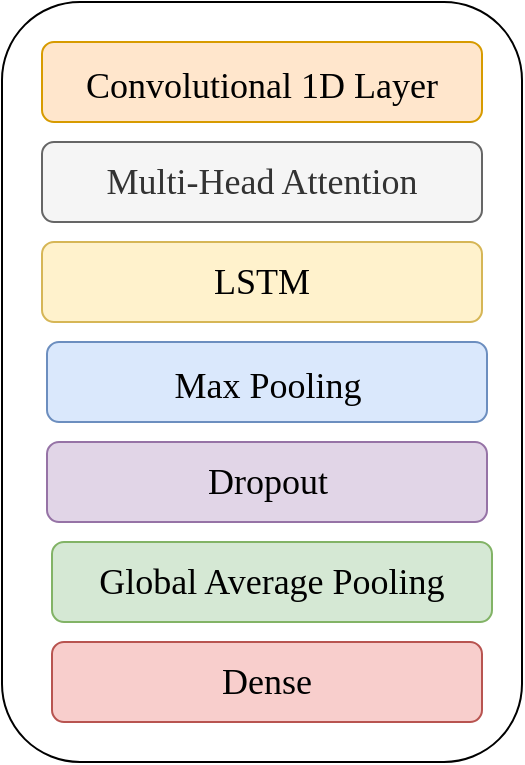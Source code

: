 <mxfile version="15.6.6"><diagram id="INHiX17gvgv9tZZqCgyh" name="Page-1"><mxGraphModel dx="1990" dy="1153" grid="1" gridSize="10" guides="1" tooltips="1" connect="1" arrows="1" fold="1" page="1" pageScale="1" pageWidth="850" pageHeight="1100" math="0" shadow="0"><root><mxCell id="0"/><mxCell id="1" parent="0"/><mxCell id="uWlEpInCetAmP9q7H_Yw-10" value="" style="rounded=1;whiteSpace=wrap;html=1;fillColor=default;strokeColor=default;fontColor=default;" parent="1" vertex="1"><mxGeometry x="335" y="120" width="260" height="380" as="geometry"/></mxCell><mxCell id="uWlEpInCetAmP9q7H_Yw-13" value="&lt;font style=&quot;font-size: 24px&quot; face=&quot;Lucida Console&quot;&gt;&lt;font style=&quot;font-size: 18px&quot;&gt;Convolutional 1D Layer&lt;/font&gt;&lt;br&gt;&lt;/font&gt;" style="rounded=1;whiteSpace=wrap;html=1;strokeColor=#d79b00;fillColor=#ffe6cc;fontColor=default;" parent="1" vertex="1"><mxGeometry x="355" y="140" width="220" height="40" as="geometry"/></mxCell><mxCell id="uWlEpInCetAmP9q7H_Yw-14" value="&lt;font style=&quot;font-size: 18px&quot; face=&quot;Lucida Console&quot;&gt;Max Pooling&lt;/font&gt;&lt;font style=&quot;font-size: 24px&quot; face=&quot;Lucida Console&quot;&gt;&lt;br&gt;&lt;/font&gt;" style="rounded=1;whiteSpace=wrap;html=1;strokeColor=#6c8ebf;fillColor=#dae8fc;fontColor=default;" parent="1" vertex="1"><mxGeometry x="357.5" y="290" width="220" height="40" as="geometry"/></mxCell><mxCell id="uWlEpInCetAmP9q7H_Yw-15" value="&lt;font style=&quot;font-size: 18px&quot; face=&quot;Lucida Console&quot;&gt;Global Average Pooling&lt;/font&gt;" style="rounded=1;whiteSpace=wrap;html=1;strokeColor=#82b366;fillColor=#d5e8d4;fontColor=default;" parent="1" vertex="1"><mxGeometry x="360" y="390" width="220" height="40" as="geometry"/></mxCell><mxCell id="uWlEpInCetAmP9q7H_Yw-16" value="&lt;font style=&quot;font-size: 18px&quot; face=&quot;Lucida Console&quot;&gt;Dense&lt;/font&gt;" style="rounded=1;whiteSpace=wrap;html=1;strokeColor=#b85450;fillColor=#f8cecc;fontColor=default;" parent="1" vertex="1"><mxGeometry x="360" y="440" width="215" height="40" as="geometry"/></mxCell><mxCell id="uWlEpInCetAmP9q7H_Yw-19" value="&lt;font style=&quot;font-size: 18px&quot; face=&quot;Lucida Console&quot;&gt;Dropout&lt;/font&gt;" style="rounded=1;whiteSpace=wrap;html=1;strokeColor=#9673a6;fillColor=#e1d5e7;fontColor=default;" parent="1" vertex="1"><mxGeometry x="357.5" y="340" width="220" height="40" as="geometry"/></mxCell><mxCell id="bzlYvbshNaEINmjX69DH-1" value="&lt;font style=&quot;font-size: 18px&quot; face=&quot;Lucida Console&quot;&gt;LSTM&lt;/font&gt;" style="rounded=1;whiteSpace=wrap;html=1;strokeColor=#d6b656;fillColor=#fff2cc;fontColor=default;" vertex="1" parent="1"><mxGeometry x="355" y="240" width="220" height="40" as="geometry"/></mxCell><mxCell id="bzlYvbshNaEINmjX69DH-2" value="&lt;font style=&quot;font-size: 18px&quot; face=&quot;Lucida Console&quot;&gt;Multi-Head Attention&lt;/font&gt;" style="rounded=1;whiteSpace=wrap;html=1;strokeColor=#666666;fillColor=#f5f5f5;fontColor=#333333;" vertex="1" parent="1"><mxGeometry x="355" y="190" width="220" height="40" as="geometry"/></mxCell></root></mxGraphModel></diagram></mxfile>